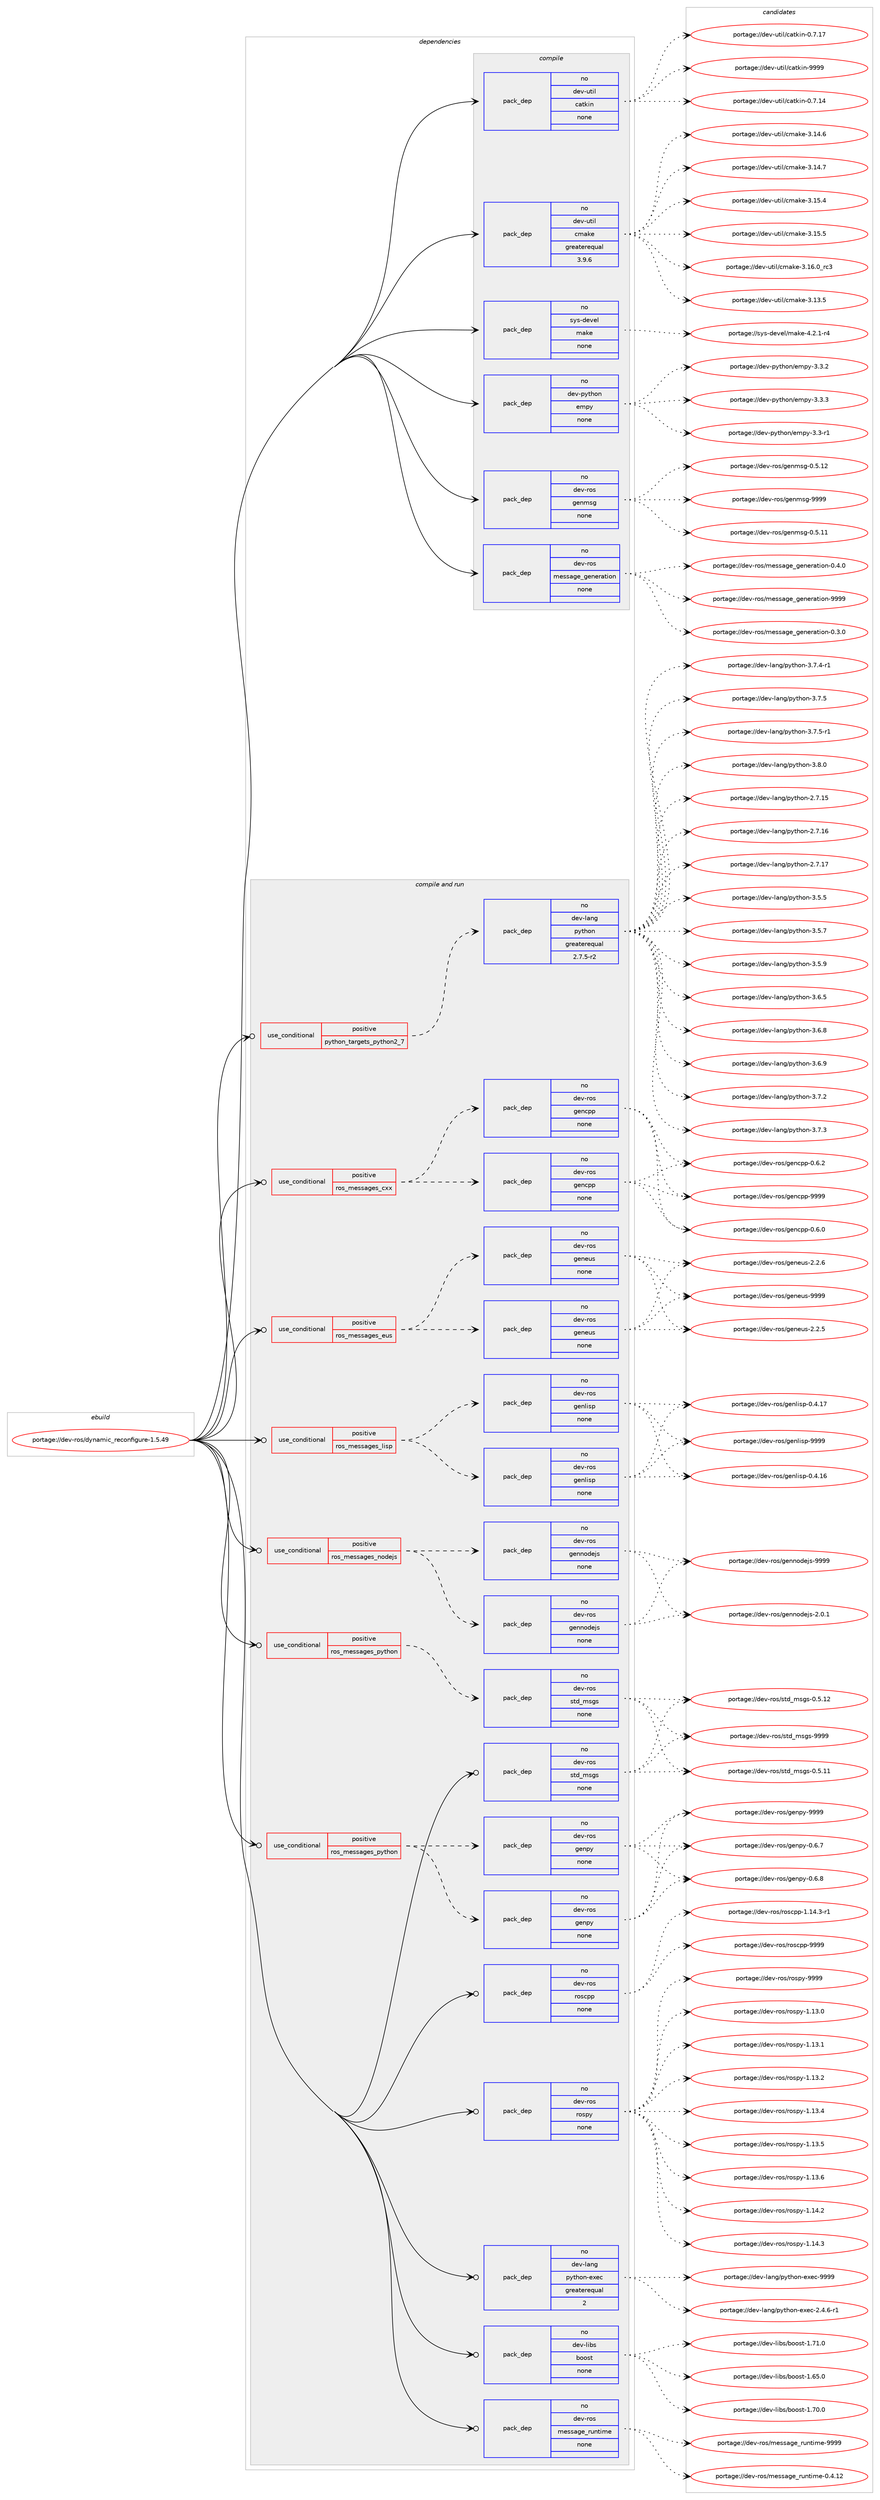 digraph prolog {

# *************
# Graph options
# *************

newrank=true;
concentrate=true;
compound=true;
graph [rankdir=LR,fontname=Helvetica,fontsize=10,ranksep=1.5];#, ranksep=2.5, nodesep=0.2];
edge  [arrowhead=vee];
node  [fontname=Helvetica,fontsize=10];

# **********
# The ebuild
# **********

subgraph cluster_leftcol {
color=gray;
rank=same;
label=<<i>ebuild</i>>;
id [label="portage://dev-ros/dynamic_reconfigure-1.5.49", color=red, width=4, href="../dev-ros/dynamic_reconfigure-1.5.49.svg"];
}

# ****************
# The dependencies
# ****************

subgraph cluster_midcol {
color=gray;
label=<<i>dependencies</i>>;
subgraph cluster_compile {
fillcolor="#eeeeee";
style=filled;
label=<<i>compile</i>>;
subgraph pack140603 {
dependency186472 [label=<<TABLE BORDER="0" CELLBORDER="1" CELLSPACING="0" CELLPADDING="4" WIDTH="220"><TR><TD ROWSPAN="6" CELLPADDING="30">pack_dep</TD></TR><TR><TD WIDTH="110">no</TD></TR><TR><TD>dev-python</TD></TR><TR><TD>empy</TD></TR><TR><TD>none</TD></TR><TR><TD></TD></TR></TABLE>>, shape=none, color=blue];
}
id:e -> dependency186472:w [weight=20,style="solid",arrowhead="vee"];
subgraph pack140604 {
dependency186473 [label=<<TABLE BORDER="0" CELLBORDER="1" CELLSPACING="0" CELLPADDING="4" WIDTH="220"><TR><TD ROWSPAN="6" CELLPADDING="30">pack_dep</TD></TR><TR><TD WIDTH="110">no</TD></TR><TR><TD>dev-ros</TD></TR><TR><TD>genmsg</TD></TR><TR><TD>none</TD></TR><TR><TD></TD></TR></TABLE>>, shape=none, color=blue];
}
id:e -> dependency186473:w [weight=20,style="solid",arrowhead="vee"];
subgraph pack140605 {
dependency186474 [label=<<TABLE BORDER="0" CELLBORDER="1" CELLSPACING="0" CELLPADDING="4" WIDTH="220"><TR><TD ROWSPAN="6" CELLPADDING="30">pack_dep</TD></TR><TR><TD WIDTH="110">no</TD></TR><TR><TD>dev-ros</TD></TR><TR><TD>message_generation</TD></TR><TR><TD>none</TD></TR><TR><TD></TD></TR></TABLE>>, shape=none, color=blue];
}
id:e -> dependency186474:w [weight=20,style="solid",arrowhead="vee"];
subgraph pack140606 {
dependency186475 [label=<<TABLE BORDER="0" CELLBORDER="1" CELLSPACING="0" CELLPADDING="4" WIDTH="220"><TR><TD ROWSPAN="6" CELLPADDING="30">pack_dep</TD></TR><TR><TD WIDTH="110">no</TD></TR><TR><TD>dev-util</TD></TR><TR><TD>catkin</TD></TR><TR><TD>none</TD></TR><TR><TD></TD></TR></TABLE>>, shape=none, color=blue];
}
id:e -> dependency186475:w [weight=20,style="solid",arrowhead="vee"];
subgraph pack140607 {
dependency186476 [label=<<TABLE BORDER="0" CELLBORDER="1" CELLSPACING="0" CELLPADDING="4" WIDTH="220"><TR><TD ROWSPAN="6" CELLPADDING="30">pack_dep</TD></TR><TR><TD WIDTH="110">no</TD></TR><TR><TD>dev-util</TD></TR><TR><TD>cmake</TD></TR><TR><TD>greaterequal</TD></TR><TR><TD>3.9.6</TD></TR></TABLE>>, shape=none, color=blue];
}
id:e -> dependency186476:w [weight=20,style="solid",arrowhead="vee"];
subgraph pack140608 {
dependency186477 [label=<<TABLE BORDER="0" CELLBORDER="1" CELLSPACING="0" CELLPADDING="4" WIDTH="220"><TR><TD ROWSPAN="6" CELLPADDING="30">pack_dep</TD></TR><TR><TD WIDTH="110">no</TD></TR><TR><TD>sys-devel</TD></TR><TR><TD>make</TD></TR><TR><TD>none</TD></TR><TR><TD></TD></TR></TABLE>>, shape=none, color=blue];
}
id:e -> dependency186477:w [weight=20,style="solid",arrowhead="vee"];
}
subgraph cluster_compileandrun {
fillcolor="#eeeeee";
style=filled;
label=<<i>compile and run</i>>;
subgraph cond42441 {
dependency186478 [label=<<TABLE BORDER="0" CELLBORDER="1" CELLSPACING="0" CELLPADDING="4"><TR><TD ROWSPAN="3" CELLPADDING="10">use_conditional</TD></TR><TR><TD>positive</TD></TR><TR><TD>python_targets_python2_7</TD></TR></TABLE>>, shape=none, color=red];
subgraph pack140609 {
dependency186479 [label=<<TABLE BORDER="0" CELLBORDER="1" CELLSPACING="0" CELLPADDING="4" WIDTH="220"><TR><TD ROWSPAN="6" CELLPADDING="30">pack_dep</TD></TR><TR><TD WIDTH="110">no</TD></TR><TR><TD>dev-lang</TD></TR><TR><TD>python</TD></TR><TR><TD>greaterequal</TD></TR><TR><TD>2.7.5-r2</TD></TR></TABLE>>, shape=none, color=blue];
}
dependency186478:e -> dependency186479:w [weight=20,style="dashed",arrowhead="vee"];
}
id:e -> dependency186478:w [weight=20,style="solid",arrowhead="odotvee"];
subgraph cond42442 {
dependency186480 [label=<<TABLE BORDER="0" CELLBORDER="1" CELLSPACING="0" CELLPADDING="4"><TR><TD ROWSPAN="3" CELLPADDING="10">use_conditional</TD></TR><TR><TD>positive</TD></TR><TR><TD>ros_messages_cxx</TD></TR></TABLE>>, shape=none, color=red];
subgraph pack140610 {
dependency186481 [label=<<TABLE BORDER="0" CELLBORDER="1" CELLSPACING="0" CELLPADDING="4" WIDTH="220"><TR><TD ROWSPAN="6" CELLPADDING="30">pack_dep</TD></TR><TR><TD WIDTH="110">no</TD></TR><TR><TD>dev-ros</TD></TR><TR><TD>gencpp</TD></TR><TR><TD>none</TD></TR><TR><TD></TD></TR></TABLE>>, shape=none, color=blue];
}
dependency186480:e -> dependency186481:w [weight=20,style="dashed",arrowhead="vee"];
subgraph pack140611 {
dependency186482 [label=<<TABLE BORDER="0" CELLBORDER="1" CELLSPACING="0" CELLPADDING="4" WIDTH="220"><TR><TD ROWSPAN="6" CELLPADDING="30">pack_dep</TD></TR><TR><TD WIDTH="110">no</TD></TR><TR><TD>dev-ros</TD></TR><TR><TD>gencpp</TD></TR><TR><TD>none</TD></TR><TR><TD></TD></TR></TABLE>>, shape=none, color=blue];
}
dependency186480:e -> dependency186482:w [weight=20,style="dashed",arrowhead="vee"];
}
id:e -> dependency186480:w [weight=20,style="solid",arrowhead="odotvee"];
subgraph cond42443 {
dependency186483 [label=<<TABLE BORDER="0" CELLBORDER="1" CELLSPACING="0" CELLPADDING="4"><TR><TD ROWSPAN="3" CELLPADDING="10">use_conditional</TD></TR><TR><TD>positive</TD></TR><TR><TD>ros_messages_eus</TD></TR></TABLE>>, shape=none, color=red];
subgraph pack140612 {
dependency186484 [label=<<TABLE BORDER="0" CELLBORDER="1" CELLSPACING="0" CELLPADDING="4" WIDTH="220"><TR><TD ROWSPAN="6" CELLPADDING="30">pack_dep</TD></TR><TR><TD WIDTH="110">no</TD></TR><TR><TD>dev-ros</TD></TR><TR><TD>geneus</TD></TR><TR><TD>none</TD></TR><TR><TD></TD></TR></TABLE>>, shape=none, color=blue];
}
dependency186483:e -> dependency186484:w [weight=20,style="dashed",arrowhead="vee"];
subgraph pack140613 {
dependency186485 [label=<<TABLE BORDER="0" CELLBORDER="1" CELLSPACING="0" CELLPADDING="4" WIDTH="220"><TR><TD ROWSPAN="6" CELLPADDING="30">pack_dep</TD></TR><TR><TD WIDTH="110">no</TD></TR><TR><TD>dev-ros</TD></TR><TR><TD>geneus</TD></TR><TR><TD>none</TD></TR><TR><TD></TD></TR></TABLE>>, shape=none, color=blue];
}
dependency186483:e -> dependency186485:w [weight=20,style="dashed",arrowhead="vee"];
}
id:e -> dependency186483:w [weight=20,style="solid",arrowhead="odotvee"];
subgraph cond42444 {
dependency186486 [label=<<TABLE BORDER="0" CELLBORDER="1" CELLSPACING="0" CELLPADDING="4"><TR><TD ROWSPAN="3" CELLPADDING="10">use_conditional</TD></TR><TR><TD>positive</TD></TR><TR><TD>ros_messages_lisp</TD></TR></TABLE>>, shape=none, color=red];
subgraph pack140614 {
dependency186487 [label=<<TABLE BORDER="0" CELLBORDER="1" CELLSPACING="0" CELLPADDING="4" WIDTH="220"><TR><TD ROWSPAN="6" CELLPADDING="30">pack_dep</TD></TR><TR><TD WIDTH="110">no</TD></TR><TR><TD>dev-ros</TD></TR><TR><TD>genlisp</TD></TR><TR><TD>none</TD></TR><TR><TD></TD></TR></TABLE>>, shape=none, color=blue];
}
dependency186486:e -> dependency186487:w [weight=20,style="dashed",arrowhead="vee"];
subgraph pack140615 {
dependency186488 [label=<<TABLE BORDER="0" CELLBORDER="1" CELLSPACING="0" CELLPADDING="4" WIDTH="220"><TR><TD ROWSPAN="6" CELLPADDING="30">pack_dep</TD></TR><TR><TD WIDTH="110">no</TD></TR><TR><TD>dev-ros</TD></TR><TR><TD>genlisp</TD></TR><TR><TD>none</TD></TR><TR><TD></TD></TR></TABLE>>, shape=none, color=blue];
}
dependency186486:e -> dependency186488:w [weight=20,style="dashed",arrowhead="vee"];
}
id:e -> dependency186486:w [weight=20,style="solid",arrowhead="odotvee"];
subgraph cond42445 {
dependency186489 [label=<<TABLE BORDER="0" CELLBORDER="1" CELLSPACING="0" CELLPADDING="4"><TR><TD ROWSPAN="3" CELLPADDING="10">use_conditional</TD></TR><TR><TD>positive</TD></TR><TR><TD>ros_messages_nodejs</TD></TR></TABLE>>, shape=none, color=red];
subgraph pack140616 {
dependency186490 [label=<<TABLE BORDER="0" CELLBORDER="1" CELLSPACING="0" CELLPADDING="4" WIDTH="220"><TR><TD ROWSPAN="6" CELLPADDING="30">pack_dep</TD></TR><TR><TD WIDTH="110">no</TD></TR><TR><TD>dev-ros</TD></TR><TR><TD>gennodejs</TD></TR><TR><TD>none</TD></TR><TR><TD></TD></TR></TABLE>>, shape=none, color=blue];
}
dependency186489:e -> dependency186490:w [weight=20,style="dashed",arrowhead="vee"];
subgraph pack140617 {
dependency186491 [label=<<TABLE BORDER="0" CELLBORDER="1" CELLSPACING="0" CELLPADDING="4" WIDTH="220"><TR><TD ROWSPAN="6" CELLPADDING="30">pack_dep</TD></TR><TR><TD WIDTH="110">no</TD></TR><TR><TD>dev-ros</TD></TR><TR><TD>gennodejs</TD></TR><TR><TD>none</TD></TR><TR><TD></TD></TR></TABLE>>, shape=none, color=blue];
}
dependency186489:e -> dependency186491:w [weight=20,style="dashed",arrowhead="vee"];
}
id:e -> dependency186489:w [weight=20,style="solid",arrowhead="odotvee"];
subgraph cond42446 {
dependency186492 [label=<<TABLE BORDER="0" CELLBORDER="1" CELLSPACING="0" CELLPADDING="4"><TR><TD ROWSPAN="3" CELLPADDING="10">use_conditional</TD></TR><TR><TD>positive</TD></TR><TR><TD>ros_messages_python</TD></TR></TABLE>>, shape=none, color=red];
subgraph pack140618 {
dependency186493 [label=<<TABLE BORDER="0" CELLBORDER="1" CELLSPACING="0" CELLPADDING="4" WIDTH="220"><TR><TD ROWSPAN="6" CELLPADDING="30">pack_dep</TD></TR><TR><TD WIDTH="110">no</TD></TR><TR><TD>dev-ros</TD></TR><TR><TD>genpy</TD></TR><TR><TD>none</TD></TR><TR><TD></TD></TR></TABLE>>, shape=none, color=blue];
}
dependency186492:e -> dependency186493:w [weight=20,style="dashed",arrowhead="vee"];
subgraph pack140619 {
dependency186494 [label=<<TABLE BORDER="0" CELLBORDER="1" CELLSPACING="0" CELLPADDING="4" WIDTH="220"><TR><TD ROWSPAN="6" CELLPADDING="30">pack_dep</TD></TR><TR><TD WIDTH="110">no</TD></TR><TR><TD>dev-ros</TD></TR><TR><TD>genpy</TD></TR><TR><TD>none</TD></TR><TR><TD></TD></TR></TABLE>>, shape=none, color=blue];
}
dependency186492:e -> dependency186494:w [weight=20,style="dashed",arrowhead="vee"];
}
id:e -> dependency186492:w [weight=20,style="solid",arrowhead="odotvee"];
subgraph cond42447 {
dependency186495 [label=<<TABLE BORDER="0" CELLBORDER="1" CELLSPACING="0" CELLPADDING="4"><TR><TD ROWSPAN="3" CELLPADDING="10">use_conditional</TD></TR><TR><TD>positive</TD></TR><TR><TD>ros_messages_python</TD></TR></TABLE>>, shape=none, color=red];
subgraph pack140620 {
dependency186496 [label=<<TABLE BORDER="0" CELLBORDER="1" CELLSPACING="0" CELLPADDING="4" WIDTH="220"><TR><TD ROWSPAN="6" CELLPADDING="30">pack_dep</TD></TR><TR><TD WIDTH="110">no</TD></TR><TR><TD>dev-ros</TD></TR><TR><TD>std_msgs</TD></TR><TR><TD>none</TD></TR><TR><TD></TD></TR></TABLE>>, shape=none, color=blue];
}
dependency186495:e -> dependency186496:w [weight=20,style="dashed",arrowhead="vee"];
}
id:e -> dependency186495:w [weight=20,style="solid",arrowhead="odotvee"];
subgraph pack140621 {
dependency186497 [label=<<TABLE BORDER="0" CELLBORDER="1" CELLSPACING="0" CELLPADDING="4" WIDTH="220"><TR><TD ROWSPAN="6" CELLPADDING="30">pack_dep</TD></TR><TR><TD WIDTH="110">no</TD></TR><TR><TD>dev-lang</TD></TR><TR><TD>python-exec</TD></TR><TR><TD>greaterequal</TD></TR><TR><TD>2</TD></TR></TABLE>>, shape=none, color=blue];
}
id:e -> dependency186497:w [weight=20,style="solid",arrowhead="odotvee"];
subgraph pack140622 {
dependency186498 [label=<<TABLE BORDER="0" CELLBORDER="1" CELLSPACING="0" CELLPADDING="4" WIDTH="220"><TR><TD ROWSPAN="6" CELLPADDING="30">pack_dep</TD></TR><TR><TD WIDTH="110">no</TD></TR><TR><TD>dev-libs</TD></TR><TR><TD>boost</TD></TR><TR><TD>none</TD></TR><TR><TD></TD></TR></TABLE>>, shape=none, color=blue];
}
id:e -> dependency186498:w [weight=20,style="solid",arrowhead="odotvee"];
subgraph pack140623 {
dependency186499 [label=<<TABLE BORDER="0" CELLBORDER="1" CELLSPACING="0" CELLPADDING="4" WIDTH="220"><TR><TD ROWSPAN="6" CELLPADDING="30">pack_dep</TD></TR><TR><TD WIDTH="110">no</TD></TR><TR><TD>dev-ros</TD></TR><TR><TD>message_runtime</TD></TR><TR><TD>none</TD></TR><TR><TD></TD></TR></TABLE>>, shape=none, color=blue];
}
id:e -> dependency186499:w [weight=20,style="solid",arrowhead="odotvee"];
subgraph pack140624 {
dependency186500 [label=<<TABLE BORDER="0" CELLBORDER="1" CELLSPACING="0" CELLPADDING="4" WIDTH="220"><TR><TD ROWSPAN="6" CELLPADDING="30">pack_dep</TD></TR><TR><TD WIDTH="110">no</TD></TR><TR><TD>dev-ros</TD></TR><TR><TD>roscpp</TD></TR><TR><TD>none</TD></TR><TR><TD></TD></TR></TABLE>>, shape=none, color=blue];
}
id:e -> dependency186500:w [weight=20,style="solid",arrowhead="odotvee"];
subgraph pack140625 {
dependency186501 [label=<<TABLE BORDER="0" CELLBORDER="1" CELLSPACING="0" CELLPADDING="4" WIDTH="220"><TR><TD ROWSPAN="6" CELLPADDING="30">pack_dep</TD></TR><TR><TD WIDTH="110">no</TD></TR><TR><TD>dev-ros</TD></TR><TR><TD>rospy</TD></TR><TR><TD>none</TD></TR><TR><TD></TD></TR></TABLE>>, shape=none, color=blue];
}
id:e -> dependency186501:w [weight=20,style="solid",arrowhead="odotvee"];
subgraph pack140626 {
dependency186502 [label=<<TABLE BORDER="0" CELLBORDER="1" CELLSPACING="0" CELLPADDING="4" WIDTH="220"><TR><TD ROWSPAN="6" CELLPADDING="30">pack_dep</TD></TR><TR><TD WIDTH="110">no</TD></TR><TR><TD>dev-ros</TD></TR><TR><TD>std_msgs</TD></TR><TR><TD>none</TD></TR><TR><TD></TD></TR></TABLE>>, shape=none, color=blue];
}
id:e -> dependency186502:w [weight=20,style="solid",arrowhead="odotvee"];
}
subgraph cluster_run {
fillcolor="#eeeeee";
style=filled;
label=<<i>run</i>>;
}
}

# **************
# The candidates
# **************

subgraph cluster_choices {
rank=same;
color=gray;
label=<<i>candidates</i>>;

subgraph choice140603 {
color=black;
nodesep=1;
choiceportage1001011184511212111610411111047101109112121455146514511449 [label="portage://dev-python/empy-3.3-r1", color=red, width=4,href="../dev-python/empy-3.3-r1.svg"];
choiceportage1001011184511212111610411111047101109112121455146514650 [label="portage://dev-python/empy-3.3.2", color=red, width=4,href="../dev-python/empy-3.3.2.svg"];
choiceportage1001011184511212111610411111047101109112121455146514651 [label="portage://dev-python/empy-3.3.3", color=red, width=4,href="../dev-python/empy-3.3.3.svg"];
dependency186472:e -> choiceportage1001011184511212111610411111047101109112121455146514511449:w [style=dotted,weight="100"];
dependency186472:e -> choiceportage1001011184511212111610411111047101109112121455146514650:w [style=dotted,weight="100"];
dependency186472:e -> choiceportage1001011184511212111610411111047101109112121455146514651:w [style=dotted,weight="100"];
}
subgraph choice140604 {
color=black;
nodesep=1;
choiceportage100101118451141111154710310111010911510345484653464949 [label="portage://dev-ros/genmsg-0.5.11", color=red, width=4,href="../dev-ros/genmsg-0.5.11.svg"];
choiceportage100101118451141111154710310111010911510345484653464950 [label="portage://dev-ros/genmsg-0.5.12", color=red, width=4,href="../dev-ros/genmsg-0.5.12.svg"];
choiceportage10010111845114111115471031011101091151034557575757 [label="portage://dev-ros/genmsg-9999", color=red, width=4,href="../dev-ros/genmsg-9999.svg"];
dependency186473:e -> choiceportage100101118451141111154710310111010911510345484653464949:w [style=dotted,weight="100"];
dependency186473:e -> choiceportage100101118451141111154710310111010911510345484653464950:w [style=dotted,weight="100"];
dependency186473:e -> choiceportage10010111845114111115471031011101091151034557575757:w [style=dotted,weight="100"];
}
subgraph choice140605 {
color=black;
nodesep=1;
choiceportage1001011184511411111547109101115115971031019510310111010111497116105111110454846514648 [label="portage://dev-ros/message_generation-0.3.0", color=red, width=4,href="../dev-ros/message_generation-0.3.0.svg"];
choiceportage1001011184511411111547109101115115971031019510310111010111497116105111110454846524648 [label="portage://dev-ros/message_generation-0.4.0", color=red, width=4,href="../dev-ros/message_generation-0.4.0.svg"];
choiceportage10010111845114111115471091011151159710310195103101110101114971161051111104557575757 [label="portage://dev-ros/message_generation-9999", color=red, width=4,href="../dev-ros/message_generation-9999.svg"];
dependency186474:e -> choiceportage1001011184511411111547109101115115971031019510310111010111497116105111110454846514648:w [style=dotted,weight="100"];
dependency186474:e -> choiceportage1001011184511411111547109101115115971031019510310111010111497116105111110454846524648:w [style=dotted,weight="100"];
dependency186474:e -> choiceportage10010111845114111115471091011151159710310195103101110101114971161051111104557575757:w [style=dotted,weight="100"];
}
subgraph choice140606 {
color=black;
nodesep=1;
choiceportage1001011184511711610510847999711610710511045484655464952 [label="portage://dev-util/catkin-0.7.14", color=red, width=4,href="../dev-util/catkin-0.7.14.svg"];
choiceportage1001011184511711610510847999711610710511045484655464955 [label="portage://dev-util/catkin-0.7.17", color=red, width=4,href="../dev-util/catkin-0.7.17.svg"];
choiceportage100101118451171161051084799971161071051104557575757 [label="portage://dev-util/catkin-9999", color=red, width=4,href="../dev-util/catkin-9999.svg"];
dependency186475:e -> choiceportage1001011184511711610510847999711610710511045484655464952:w [style=dotted,weight="100"];
dependency186475:e -> choiceportage1001011184511711610510847999711610710511045484655464955:w [style=dotted,weight="100"];
dependency186475:e -> choiceportage100101118451171161051084799971161071051104557575757:w [style=dotted,weight="100"];
}
subgraph choice140607 {
color=black;
nodesep=1;
choiceportage1001011184511711610510847991099710710145514649514653 [label="portage://dev-util/cmake-3.13.5", color=red, width=4,href="../dev-util/cmake-3.13.5.svg"];
choiceportage1001011184511711610510847991099710710145514649524654 [label="portage://dev-util/cmake-3.14.6", color=red, width=4,href="../dev-util/cmake-3.14.6.svg"];
choiceportage1001011184511711610510847991099710710145514649524655 [label="portage://dev-util/cmake-3.14.7", color=red, width=4,href="../dev-util/cmake-3.14.7.svg"];
choiceportage1001011184511711610510847991099710710145514649534652 [label="portage://dev-util/cmake-3.15.4", color=red, width=4,href="../dev-util/cmake-3.15.4.svg"];
choiceportage1001011184511711610510847991099710710145514649534653 [label="portage://dev-util/cmake-3.15.5", color=red, width=4,href="../dev-util/cmake-3.15.5.svg"];
choiceportage1001011184511711610510847991099710710145514649544648951149951 [label="portage://dev-util/cmake-3.16.0_rc3", color=red, width=4,href="../dev-util/cmake-3.16.0_rc3.svg"];
dependency186476:e -> choiceportage1001011184511711610510847991099710710145514649514653:w [style=dotted,weight="100"];
dependency186476:e -> choiceportage1001011184511711610510847991099710710145514649524654:w [style=dotted,weight="100"];
dependency186476:e -> choiceportage1001011184511711610510847991099710710145514649524655:w [style=dotted,weight="100"];
dependency186476:e -> choiceportage1001011184511711610510847991099710710145514649534652:w [style=dotted,weight="100"];
dependency186476:e -> choiceportage1001011184511711610510847991099710710145514649534653:w [style=dotted,weight="100"];
dependency186476:e -> choiceportage1001011184511711610510847991099710710145514649544648951149951:w [style=dotted,weight="100"];
}
subgraph choice140608 {
color=black;
nodesep=1;
choiceportage1151211154510010111810110847109971071014552465046494511452 [label="portage://sys-devel/make-4.2.1-r4", color=red, width=4,href="../sys-devel/make-4.2.1-r4.svg"];
dependency186477:e -> choiceportage1151211154510010111810110847109971071014552465046494511452:w [style=dotted,weight="100"];
}
subgraph choice140609 {
color=black;
nodesep=1;
choiceportage10010111845108971101034711212111610411111045504655464953 [label="portage://dev-lang/python-2.7.15", color=red, width=4,href="../dev-lang/python-2.7.15.svg"];
choiceportage10010111845108971101034711212111610411111045504655464954 [label="portage://dev-lang/python-2.7.16", color=red, width=4,href="../dev-lang/python-2.7.16.svg"];
choiceportage10010111845108971101034711212111610411111045504655464955 [label="portage://dev-lang/python-2.7.17", color=red, width=4,href="../dev-lang/python-2.7.17.svg"];
choiceportage100101118451089711010347112121116104111110455146534653 [label="portage://dev-lang/python-3.5.5", color=red, width=4,href="../dev-lang/python-3.5.5.svg"];
choiceportage100101118451089711010347112121116104111110455146534655 [label="portage://dev-lang/python-3.5.7", color=red, width=4,href="../dev-lang/python-3.5.7.svg"];
choiceportage100101118451089711010347112121116104111110455146534657 [label="portage://dev-lang/python-3.5.9", color=red, width=4,href="../dev-lang/python-3.5.9.svg"];
choiceportage100101118451089711010347112121116104111110455146544653 [label="portage://dev-lang/python-3.6.5", color=red, width=4,href="../dev-lang/python-3.6.5.svg"];
choiceportage100101118451089711010347112121116104111110455146544656 [label="portage://dev-lang/python-3.6.8", color=red, width=4,href="../dev-lang/python-3.6.8.svg"];
choiceportage100101118451089711010347112121116104111110455146544657 [label="portage://dev-lang/python-3.6.9", color=red, width=4,href="../dev-lang/python-3.6.9.svg"];
choiceportage100101118451089711010347112121116104111110455146554650 [label="portage://dev-lang/python-3.7.2", color=red, width=4,href="../dev-lang/python-3.7.2.svg"];
choiceportage100101118451089711010347112121116104111110455146554651 [label="portage://dev-lang/python-3.7.3", color=red, width=4,href="../dev-lang/python-3.7.3.svg"];
choiceportage1001011184510897110103471121211161041111104551465546524511449 [label="portage://dev-lang/python-3.7.4-r1", color=red, width=4,href="../dev-lang/python-3.7.4-r1.svg"];
choiceportage100101118451089711010347112121116104111110455146554653 [label="portage://dev-lang/python-3.7.5", color=red, width=4,href="../dev-lang/python-3.7.5.svg"];
choiceportage1001011184510897110103471121211161041111104551465546534511449 [label="portage://dev-lang/python-3.7.5-r1", color=red, width=4,href="../dev-lang/python-3.7.5-r1.svg"];
choiceportage100101118451089711010347112121116104111110455146564648 [label="portage://dev-lang/python-3.8.0", color=red, width=4,href="../dev-lang/python-3.8.0.svg"];
dependency186479:e -> choiceportage10010111845108971101034711212111610411111045504655464953:w [style=dotted,weight="100"];
dependency186479:e -> choiceportage10010111845108971101034711212111610411111045504655464954:w [style=dotted,weight="100"];
dependency186479:e -> choiceportage10010111845108971101034711212111610411111045504655464955:w [style=dotted,weight="100"];
dependency186479:e -> choiceportage100101118451089711010347112121116104111110455146534653:w [style=dotted,weight="100"];
dependency186479:e -> choiceportage100101118451089711010347112121116104111110455146534655:w [style=dotted,weight="100"];
dependency186479:e -> choiceportage100101118451089711010347112121116104111110455146534657:w [style=dotted,weight="100"];
dependency186479:e -> choiceportage100101118451089711010347112121116104111110455146544653:w [style=dotted,weight="100"];
dependency186479:e -> choiceportage100101118451089711010347112121116104111110455146544656:w [style=dotted,weight="100"];
dependency186479:e -> choiceportage100101118451089711010347112121116104111110455146544657:w [style=dotted,weight="100"];
dependency186479:e -> choiceportage100101118451089711010347112121116104111110455146554650:w [style=dotted,weight="100"];
dependency186479:e -> choiceportage100101118451089711010347112121116104111110455146554651:w [style=dotted,weight="100"];
dependency186479:e -> choiceportage1001011184510897110103471121211161041111104551465546524511449:w [style=dotted,weight="100"];
dependency186479:e -> choiceportage100101118451089711010347112121116104111110455146554653:w [style=dotted,weight="100"];
dependency186479:e -> choiceportage1001011184510897110103471121211161041111104551465546534511449:w [style=dotted,weight="100"];
dependency186479:e -> choiceportage100101118451089711010347112121116104111110455146564648:w [style=dotted,weight="100"];
}
subgraph choice140610 {
color=black;
nodesep=1;
choiceportage100101118451141111154710310111099112112454846544648 [label="portage://dev-ros/gencpp-0.6.0", color=red, width=4,href="../dev-ros/gencpp-0.6.0.svg"];
choiceportage100101118451141111154710310111099112112454846544650 [label="portage://dev-ros/gencpp-0.6.2", color=red, width=4,href="../dev-ros/gencpp-0.6.2.svg"];
choiceportage1001011184511411111547103101110991121124557575757 [label="portage://dev-ros/gencpp-9999", color=red, width=4,href="../dev-ros/gencpp-9999.svg"];
dependency186481:e -> choiceportage100101118451141111154710310111099112112454846544648:w [style=dotted,weight="100"];
dependency186481:e -> choiceportage100101118451141111154710310111099112112454846544650:w [style=dotted,weight="100"];
dependency186481:e -> choiceportage1001011184511411111547103101110991121124557575757:w [style=dotted,weight="100"];
}
subgraph choice140611 {
color=black;
nodesep=1;
choiceportage100101118451141111154710310111099112112454846544648 [label="portage://dev-ros/gencpp-0.6.0", color=red, width=4,href="../dev-ros/gencpp-0.6.0.svg"];
choiceportage100101118451141111154710310111099112112454846544650 [label="portage://dev-ros/gencpp-0.6.2", color=red, width=4,href="../dev-ros/gencpp-0.6.2.svg"];
choiceportage1001011184511411111547103101110991121124557575757 [label="portage://dev-ros/gencpp-9999", color=red, width=4,href="../dev-ros/gencpp-9999.svg"];
dependency186482:e -> choiceportage100101118451141111154710310111099112112454846544648:w [style=dotted,weight="100"];
dependency186482:e -> choiceportage100101118451141111154710310111099112112454846544650:w [style=dotted,weight="100"];
dependency186482:e -> choiceportage1001011184511411111547103101110991121124557575757:w [style=dotted,weight="100"];
}
subgraph choice140612 {
color=black;
nodesep=1;
choiceportage1001011184511411111547103101110101117115455046504653 [label="portage://dev-ros/geneus-2.2.5", color=red, width=4,href="../dev-ros/geneus-2.2.5.svg"];
choiceportage1001011184511411111547103101110101117115455046504654 [label="portage://dev-ros/geneus-2.2.6", color=red, width=4,href="../dev-ros/geneus-2.2.6.svg"];
choiceportage10010111845114111115471031011101011171154557575757 [label="portage://dev-ros/geneus-9999", color=red, width=4,href="../dev-ros/geneus-9999.svg"];
dependency186484:e -> choiceportage1001011184511411111547103101110101117115455046504653:w [style=dotted,weight="100"];
dependency186484:e -> choiceportage1001011184511411111547103101110101117115455046504654:w [style=dotted,weight="100"];
dependency186484:e -> choiceportage10010111845114111115471031011101011171154557575757:w [style=dotted,weight="100"];
}
subgraph choice140613 {
color=black;
nodesep=1;
choiceportage1001011184511411111547103101110101117115455046504653 [label="portage://dev-ros/geneus-2.2.5", color=red, width=4,href="../dev-ros/geneus-2.2.5.svg"];
choiceportage1001011184511411111547103101110101117115455046504654 [label="portage://dev-ros/geneus-2.2.6", color=red, width=4,href="../dev-ros/geneus-2.2.6.svg"];
choiceportage10010111845114111115471031011101011171154557575757 [label="portage://dev-ros/geneus-9999", color=red, width=4,href="../dev-ros/geneus-9999.svg"];
dependency186485:e -> choiceportage1001011184511411111547103101110101117115455046504653:w [style=dotted,weight="100"];
dependency186485:e -> choiceportage1001011184511411111547103101110101117115455046504654:w [style=dotted,weight="100"];
dependency186485:e -> choiceportage10010111845114111115471031011101011171154557575757:w [style=dotted,weight="100"];
}
subgraph choice140614 {
color=black;
nodesep=1;
choiceportage100101118451141111154710310111010810511511245484652464954 [label="portage://dev-ros/genlisp-0.4.16", color=red, width=4,href="../dev-ros/genlisp-0.4.16.svg"];
choiceportage100101118451141111154710310111010810511511245484652464955 [label="portage://dev-ros/genlisp-0.4.17", color=red, width=4,href="../dev-ros/genlisp-0.4.17.svg"];
choiceportage10010111845114111115471031011101081051151124557575757 [label="portage://dev-ros/genlisp-9999", color=red, width=4,href="../dev-ros/genlisp-9999.svg"];
dependency186487:e -> choiceportage100101118451141111154710310111010810511511245484652464954:w [style=dotted,weight="100"];
dependency186487:e -> choiceportage100101118451141111154710310111010810511511245484652464955:w [style=dotted,weight="100"];
dependency186487:e -> choiceportage10010111845114111115471031011101081051151124557575757:w [style=dotted,weight="100"];
}
subgraph choice140615 {
color=black;
nodesep=1;
choiceportage100101118451141111154710310111010810511511245484652464954 [label="portage://dev-ros/genlisp-0.4.16", color=red, width=4,href="../dev-ros/genlisp-0.4.16.svg"];
choiceportage100101118451141111154710310111010810511511245484652464955 [label="portage://dev-ros/genlisp-0.4.17", color=red, width=4,href="../dev-ros/genlisp-0.4.17.svg"];
choiceportage10010111845114111115471031011101081051151124557575757 [label="portage://dev-ros/genlisp-9999", color=red, width=4,href="../dev-ros/genlisp-9999.svg"];
dependency186488:e -> choiceportage100101118451141111154710310111010810511511245484652464954:w [style=dotted,weight="100"];
dependency186488:e -> choiceportage100101118451141111154710310111010810511511245484652464955:w [style=dotted,weight="100"];
dependency186488:e -> choiceportage10010111845114111115471031011101081051151124557575757:w [style=dotted,weight="100"];
}
subgraph choice140616 {
color=black;
nodesep=1;
choiceportage1001011184511411111547103101110110111100101106115455046484649 [label="portage://dev-ros/gennodejs-2.0.1", color=red, width=4,href="../dev-ros/gennodejs-2.0.1.svg"];
choiceportage10010111845114111115471031011101101111001011061154557575757 [label="portage://dev-ros/gennodejs-9999", color=red, width=4,href="../dev-ros/gennodejs-9999.svg"];
dependency186490:e -> choiceportage1001011184511411111547103101110110111100101106115455046484649:w [style=dotted,weight="100"];
dependency186490:e -> choiceportage10010111845114111115471031011101101111001011061154557575757:w [style=dotted,weight="100"];
}
subgraph choice140617 {
color=black;
nodesep=1;
choiceportage1001011184511411111547103101110110111100101106115455046484649 [label="portage://dev-ros/gennodejs-2.0.1", color=red, width=4,href="../dev-ros/gennodejs-2.0.1.svg"];
choiceportage10010111845114111115471031011101101111001011061154557575757 [label="portage://dev-ros/gennodejs-9999", color=red, width=4,href="../dev-ros/gennodejs-9999.svg"];
dependency186491:e -> choiceportage1001011184511411111547103101110110111100101106115455046484649:w [style=dotted,weight="100"];
dependency186491:e -> choiceportage10010111845114111115471031011101101111001011061154557575757:w [style=dotted,weight="100"];
}
subgraph choice140618 {
color=black;
nodesep=1;
choiceportage1001011184511411111547103101110112121454846544655 [label="portage://dev-ros/genpy-0.6.7", color=red, width=4,href="../dev-ros/genpy-0.6.7.svg"];
choiceportage1001011184511411111547103101110112121454846544656 [label="portage://dev-ros/genpy-0.6.8", color=red, width=4,href="../dev-ros/genpy-0.6.8.svg"];
choiceportage10010111845114111115471031011101121214557575757 [label="portage://dev-ros/genpy-9999", color=red, width=4,href="../dev-ros/genpy-9999.svg"];
dependency186493:e -> choiceportage1001011184511411111547103101110112121454846544655:w [style=dotted,weight="100"];
dependency186493:e -> choiceportage1001011184511411111547103101110112121454846544656:w [style=dotted,weight="100"];
dependency186493:e -> choiceportage10010111845114111115471031011101121214557575757:w [style=dotted,weight="100"];
}
subgraph choice140619 {
color=black;
nodesep=1;
choiceportage1001011184511411111547103101110112121454846544655 [label="portage://dev-ros/genpy-0.6.7", color=red, width=4,href="../dev-ros/genpy-0.6.7.svg"];
choiceportage1001011184511411111547103101110112121454846544656 [label="portage://dev-ros/genpy-0.6.8", color=red, width=4,href="../dev-ros/genpy-0.6.8.svg"];
choiceportage10010111845114111115471031011101121214557575757 [label="portage://dev-ros/genpy-9999", color=red, width=4,href="../dev-ros/genpy-9999.svg"];
dependency186494:e -> choiceportage1001011184511411111547103101110112121454846544655:w [style=dotted,weight="100"];
dependency186494:e -> choiceportage1001011184511411111547103101110112121454846544656:w [style=dotted,weight="100"];
dependency186494:e -> choiceportage10010111845114111115471031011101121214557575757:w [style=dotted,weight="100"];
}
subgraph choice140620 {
color=black;
nodesep=1;
choiceportage10010111845114111115471151161009510911510311545484653464949 [label="portage://dev-ros/std_msgs-0.5.11", color=red, width=4,href="../dev-ros/std_msgs-0.5.11.svg"];
choiceportage10010111845114111115471151161009510911510311545484653464950 [label="portage://dev-ros/std_msgs-0.5.12", color=red, width=4,href="../dev-ros/std_msgs-0.5.12.svg"];
choiceportage1001011184511411111547115116100951091151031154557575757 [label="portage://dev-ros/std_msgs-9999", color=red, width=4,href="../dev-ros/std_msgs-9999.svg"];
dependency186496:e -> choiceportage10010111845114111115471151161009510911510311545484653464949:w [style=dotted,weight="100"];
dependency186496:e -> choiceportage10010111845114111115471151161009510911510311545484653464950:w [style=dotted,weight="100"];
dependency186496:e -> choiceportage1001011184511411111547115116100951091151031154557575757:w [style=dotted,weight="100"];
}
subgraph choice140621 {
color=black;
nodesep=1;
choiceportage10010111845108971101034711212111610411111045101120101994550465246544511449 [label="portage://dev-lang/python-exec-2.4.6-r1", color=red, width=4,href="../dev-lang/python-exec-2.4.6-r1.svg"];
choiceportage10010111845108971101034711212111610411111045101120101994557575757 [label="portage://dev-lang/python-exec-9999", color=red, width=4,href="../dev-lang/python-exec-9999.svg"];
dependency186497:e -> choiceportage10010111845108971101034711212111610411111045101120101994550465246544511449:w [style=dotted,weight="100"];
dependency186497:e -> choiceportage10010111845108971101034711212111610411111045101120101994557575757:w [style=dotted,weight="100"];
}
subgraph choice140622 {
color=black;
nodesep=1;
choiceportage1001011184510810598115479811111111511645494654534648 [label="portage://dev-libs/boost-1.65.0", color=red, width=4,href="../dev-libs/boost-1.65.0.svg"];
choiceportage1001011184510810598115479811111111511645494655484648 [label="portage://dev-libs/boost-1.70.0", color=red, width=4,href="../dev-libs/boost-1.70.0.svg"];
choiceportage1001011184510810598115479811111111511645494655494648 [label="portage://dev-libs/boost-1.71.0", color=red, width=4,href="../dev-libs/boost-1.71.0.svg"];
dependency186498:e -> choiceportage1001011184510810598115479811111111511645494654534648:w [style=dotted,weight="100"];
dependency186498:e -> choiceportage1001011184510810598115479811111111511645494655484648:w [style=dotted,weight="100"];
dependency186498:e -> choiceportage1001011184510810598115479811111111511645494655494648:w [style=dotted,weight="100"];
}
subgraph choice140623 {
color=black;
nodesep=1;
choiceportage1001011184511411111547109101115115971031019511411711011610510910145484652464950 [label="portage://dev-ros/message_runtime-0.4.12", color=red, width=4,href="../dev-ros/message_runtime-0.4.12.svg"];
choiceportage100101118451141111154710910111511597103101951141171101161051091014557575757 [label="portage://dev-ros/message_runtime-9999", color=red, width=4,href="../dev-ros/message_runtime-9999.svg"];
dependency186499:e -> choiceportage1001011184511411111547109101115115971031019511411711011610510910145484652464950:w [style=dotted,weight="100"];
dependency186499:e -> choiceportage100101118451141111154710910111511597103101951141171101161051091014557575757:w [style=dotted,weight="100"];
}
subgraph choice140624 {
color=black;
nodesep=1;
choiceportage100101118451141111154711411111599112112454946495246514511449 [label="portage://dev-ros/roscpp-1.14.3-r1", color=red, width=4,href="../dev-ros/roscpp-1.14.3-r1.svg"];
choiceportage1001011184511411111547114111115991121124557575757 [label="portage://dev-ros/roscpp-9999", color=red, width=4,href="../dev-ros/roscpp-9999.svg"];
dependency186500:e -> choiceportage100101118451141111154711411111599112112454946495246514511449:w [style=dotted,weight="100"];
dependency186500:e -> choiceportage1001011184511411111547114111115991121124557575757:w [style=dotted,weight="100"];
}
subgraph choice140625 {
color=black;
nodesep=1;
choiceportage100101118451141111154711411111511212145494649514648 [label="portage://dev-ros/rospy-1.13.0", color=red, width=4,href="../dev-ros/rospy-1.13.0.svg"];
choiceportage100101118451141111154711411111511212145494649514649 [label="portage://dev-ros/rospy-1.13.1", color=red, width=4,href="../dev-ros/rospy-1.13.1.svg"];
choiceportage100101118451141111154711411111511212145494649514650 [label="portage://dev-ros/rospy-1.13.2", color=red, width=4,href="../dev-ros/rospy-1.13.2.svg"];
choiceportage100101118451141111154711411111511212145494649514652 [label="portage://dev-ros/rospy-1.13.4", color=red, width=4,href="../dev-ros/rospy-1.13.4.svg"];
choiceportage100101118451141111154711411111511212145494649514653 [label="portage://dev-ros/rospy-1.13.5", color=red, width=4,href="../dev-ros/rospy-1.13.5.svg"];
choiceportage100101118451141111154711411111511212145494649514654 [label="portage://dev-ros/rospy-1.13.6", color=red, width=4,href="../dev-ros/rospy-1.13.6.svg"];
choiceportage100101118451141111154711411111511212145494649524650 [label="portage://dev-ros/rospy-1.14.2", color=red, width=4,href="../dev-ros/rospy-1.14.2.svg"];
choiceportage100101118451141111154711411111511212145494649524651 [label="portage://dev-ros/rospy-1.14.3", color=red, width=4,href="../dev-ros/rospy-1.14.3.svg"];
choiceportage10010111845114111115471141111151121214557575757 [label="portage://dev-ros/rospy-9999", color=red, width=4,href="../dev-ros/rospy-9999.svg"];
dependency186501:e -> choiceportage100101118451141111154711411111511212145494649514648:w [style=dotted,weight="100"];
dependency186501:e -> choiceportage100101118451141111154711411111511212145494649514649:w [style=dotted,weight="100"];
dependency186501:e -> choiceportage100101118451141111154711411111511212145494649514650:w [style=dotted,weight="100"];
dependency186501:e -> choiceportage100101118451141111154711411111511212145494649514652:w [style=dotted,weight="100"];
dependency186501:e -> choiceportage100101118451141111154711411111511212145494649514653:w [style=dotted,weight="100"];
dependency186501:e -> choiceportage100101118451141111154711411111511212145494649514654:w [style=dotted,weight="100"];
dependency186501:e -> choiceportage100101118451141111154711411111511212145494649524650:w [style=dotted,weight="100"];
dependency186501:e -> choiceportage100101118451141111154711411111511212145494649524651:w [style=dotted,weight="100"];
dependency186501:e -> choiceportage10010111845114111115471141111151121214557575757:w [style=dotted,weight="100"];
}
subgraph choice140626 {
color=black;
nodesep=1;
choiceportage10010111845114111115471151161009510911510311545484653464949 [label="portage://dev-ros/std_msgs-0.5.11", color=red, width=4,href="../dev-ros/std_msgs-0.5.11.svg"];
choiceportage10010111845114111115471151161009510911510311545484653464950 [label="portage://dev-ros/std_msgs-0.5.12", color=red, width=4,href="../dev-ros/std_msgs-0.5.12.svg"];
choiceportage1001011184511411111547115116100951091151031154557575757 [label="portage://dev-ros/std_msgs-9999", color=red, width=4,href="../dev-ros/std_msgs-9999.svg"];
dependency186502:e -> choiceportage10010111845114111115471151161009510911510311545484653464949:w [style=dotted,weight="100"];
dependency186502:e -> choiceportage10010111845114111115471151161009510911510311545484653464950:w [style=dotted,weight="100"];
dependency186502:e -> choiceportage1001011184511411111547115116100951091151031154557575757:w [style=dotted,weight="100"];
}
}

}
